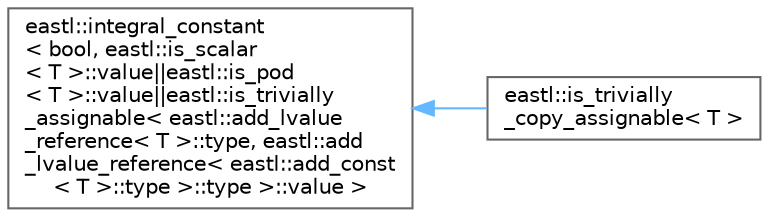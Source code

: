 digraph "类继承关系图"
{
 // LATEX_PDF_SIZE
  bgcolor="transparent";
  edge [fontname=Helvetica,fontsize=10,labelfontname=Helvetica,labelfontsize=10];
  node [fontname=Helvetica,fontsize=10,shape=box,height=0.2,width=0.4];
  rankdir="LR";
  Node0 [id="Node000000",label="eastl::integral_constant\l\< bool, eastl::is_scalar\l\< T \>::value\|\|eastl::is_pod\l\< T \>::value\|\|eastl::is_trivially\l_assignable\< eastl::add_lvalue\l_reference\< T \>::type, eastl::add\l_lvalue_reference\< eastl::add_const\l\< T \>::type \>::type \>::value \>",height=0.2,width=0.4,color="grey40", fillcolor="white", style="filled",URL="$structeastl_1_1integral__constant.html",tooltip=" "];
  Node0 -> Node1 [id="edge764_Node000000_Node000001",dir="back",color="steelblue1",style="solid",tooltip=" "];
  Node1 [id="Node000001",label="eastl::is_trivially\l_copy_assignable\< T \>",height=0.2,width=0.4,color="grey40", fillcolor="white", style="filled",URL="$structeastl_1_1is__trivially__copy__assignable.html",tooltip=" "];
}
